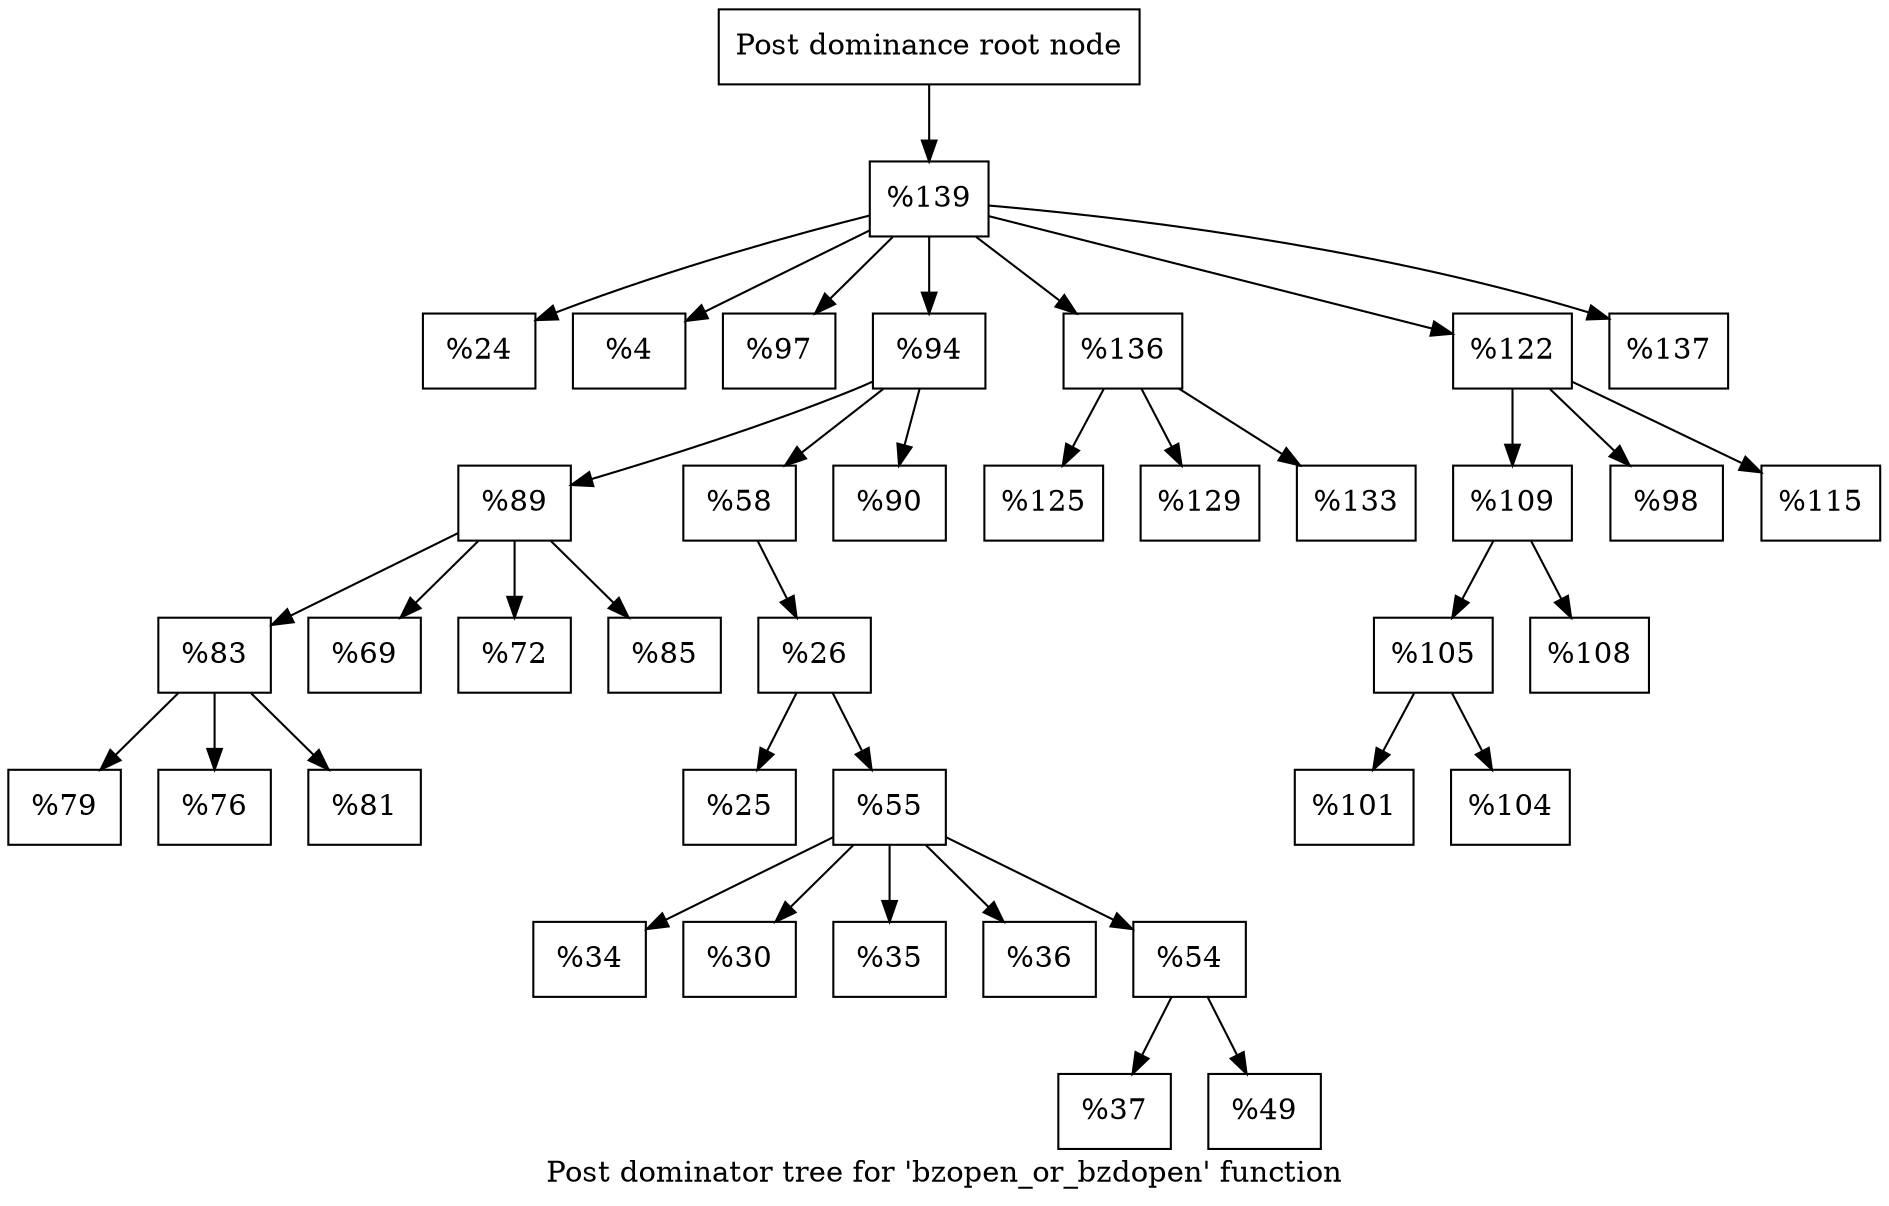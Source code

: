 digraph "Post dominator tree for 'bzopen_or_bzdopen' function" {
	label="Post dominator tree for 'bzopen_or_bzdopen' function";

	Node0xfb5a00 [shape=record,label="{Post dominance root node}"];
	Node0xfb5a00 -> Node0x1358b40;
	Node0x1358b40 [shape=record,label="{%139}"];
	Node0x1358b40 -> Node0xfb59c0;
	Node0x1358b40 -> Node0xfb5980;
	Node0x1358b40 -> Node0xfb5ac0;
	Node0x1358b40 -> Node0x1357830;
	Node0x1358b40 -> Node0x12b01a0;
	Node0x1358b40 -> Node0x12a0900;
	Node0x1358b40 -> Node0x10b7880;
	Node0xfb59c0 [shape=record,label="{%24}"];
	Node0xfb5980 [shape=record,label="{%4}"];
	Node0xfb5ac0 [shape=record,label="{%97}"];
	Node0x1357830 [shape=record,label="{%94}"];
	Node0x1357830 -> Node0x11e4520;
	Node0x1357830 -> Node0x1325900;
	Node0x1357830 -> Node0x1056590;
	Node0x11e4520 [shape=record,label="{%89}"];
	Node0x11e4520 -> Node0x1342390;
	Node0x11e4520 -> Node0x12bd890;
	Node0x11e4520 -> Node0x1348dd0;
	Node0x11e4520 -> Node0x10b3bb0;
	Node0x1342390 [shape=record,label="{%83}"];
	Node0x1342390 -> Node0x12a8b20;
	Node0x1342390 -> Node0x134f880;
	Node0x1342390 -> Node0x11dc670;
	Node0x12a8b20 [shape=record,label="{%79}"];
	Node0x134f880 [shape=record,label="{%76}"];
	Node0x11dc670 [shape=record,label="{%81}"];
	Node0x12bd890 [shape=record,label="{%69}"];
	Node0x1348dd0 [shape=record,label="{%72}"];
	Node0x10b3bb0 [shape=record,label="{%85}"];
	Node0x1325900 [shape=record,label="{%58}"];
	Node0x1325900 -> Node0x12ba8c0;
	Node0x12ba8c0 [shape=record,label="{%26}"];
	Node0x12ba8c0 -> Node0x13447b0;
	Node0x12ba8c0 -> Node0xff54b0;
	Node0x13447b0 [shape=record,label="{%25}"];
	Node0xff54b0 [shape=record,label="{%55}"];
	Node0xff54b0 -> Node0x134d030;
	Node0xff54b0 -> Node0x127b420;
	Node0xff54b0 -> Node0x12912f0;
	Node0xff54b0 -> Node0x1107080;
	Node0xff54b0 -> Node0x1283600;
	Node0x134d030 [shape=record,label="{%34}"];
	Node0x127b420 [shape=record,label="{%30}"];
	Node0x12912f0 [shape=record,label="{%35}"];
	Node0x1107080 [shape=record,label="{%36}"];
	Node0x1283600 [shape=record,label="{%54}"];
	Node0x1283600 -> Node0x12b21e0;
	Node0x1283600 -> Node0x11b0780;
	Node0x12b21e0 [shape=record,label="{%37}"];
	Node0x11b0780 [shape=record,label="{%49}"];
	Node0x1056590 [shape=record,label="{%90}"];
	Node0x12b01a0 [shape=record,label="{%136}"];
	Node0x12b01a0 -> Node0x10eda60;
	Node0x12b01a0 -> Node0x1004c30;
	Node0x12b01a0 -> Node0x129f3a0;
	Node0x10eda60 [shape=record,label="{%125}"];
	Node0x1004c30 [shape=record,label="{%129}"];
	Node0x129f3a0 [shape=record,label="{%133}"];
	Node0x12a0900 [shape=record,label="{%122}"];
	Node0x12a0900 -> Node0x11df240;
	Node0x12a0900 -> Node0x1039600;
	Node0x12a0900 -> Node0x1245a80;
	Node0x11df240 [shape=record,label="{%109}"];
	Node0x11df240 -> Node0x11e3fb0;
	Node0x11df240 -> Node0x10e4f60;
	Node0x11e3fb0 [shape=record,label="{%105}"];
	Node0x11e3fb0 -> Node0x12ad370;
	Node0x11e3fb0 -> Node0x12d8540;
	Node0x12ad370 [shape=record,label="{%101}"];
	Node0x12d8540 [shape=record,label="{%104}"];
	Node0x10e4f60 [shape=record,label="{%108}"];
	Node0x1039600 [shape=record,label="{%98}"];
	Node0x1245a80 [shape=record,label="{%115}"];
	Node0x10b7880 [shape=record,label="{%137}"];
}
